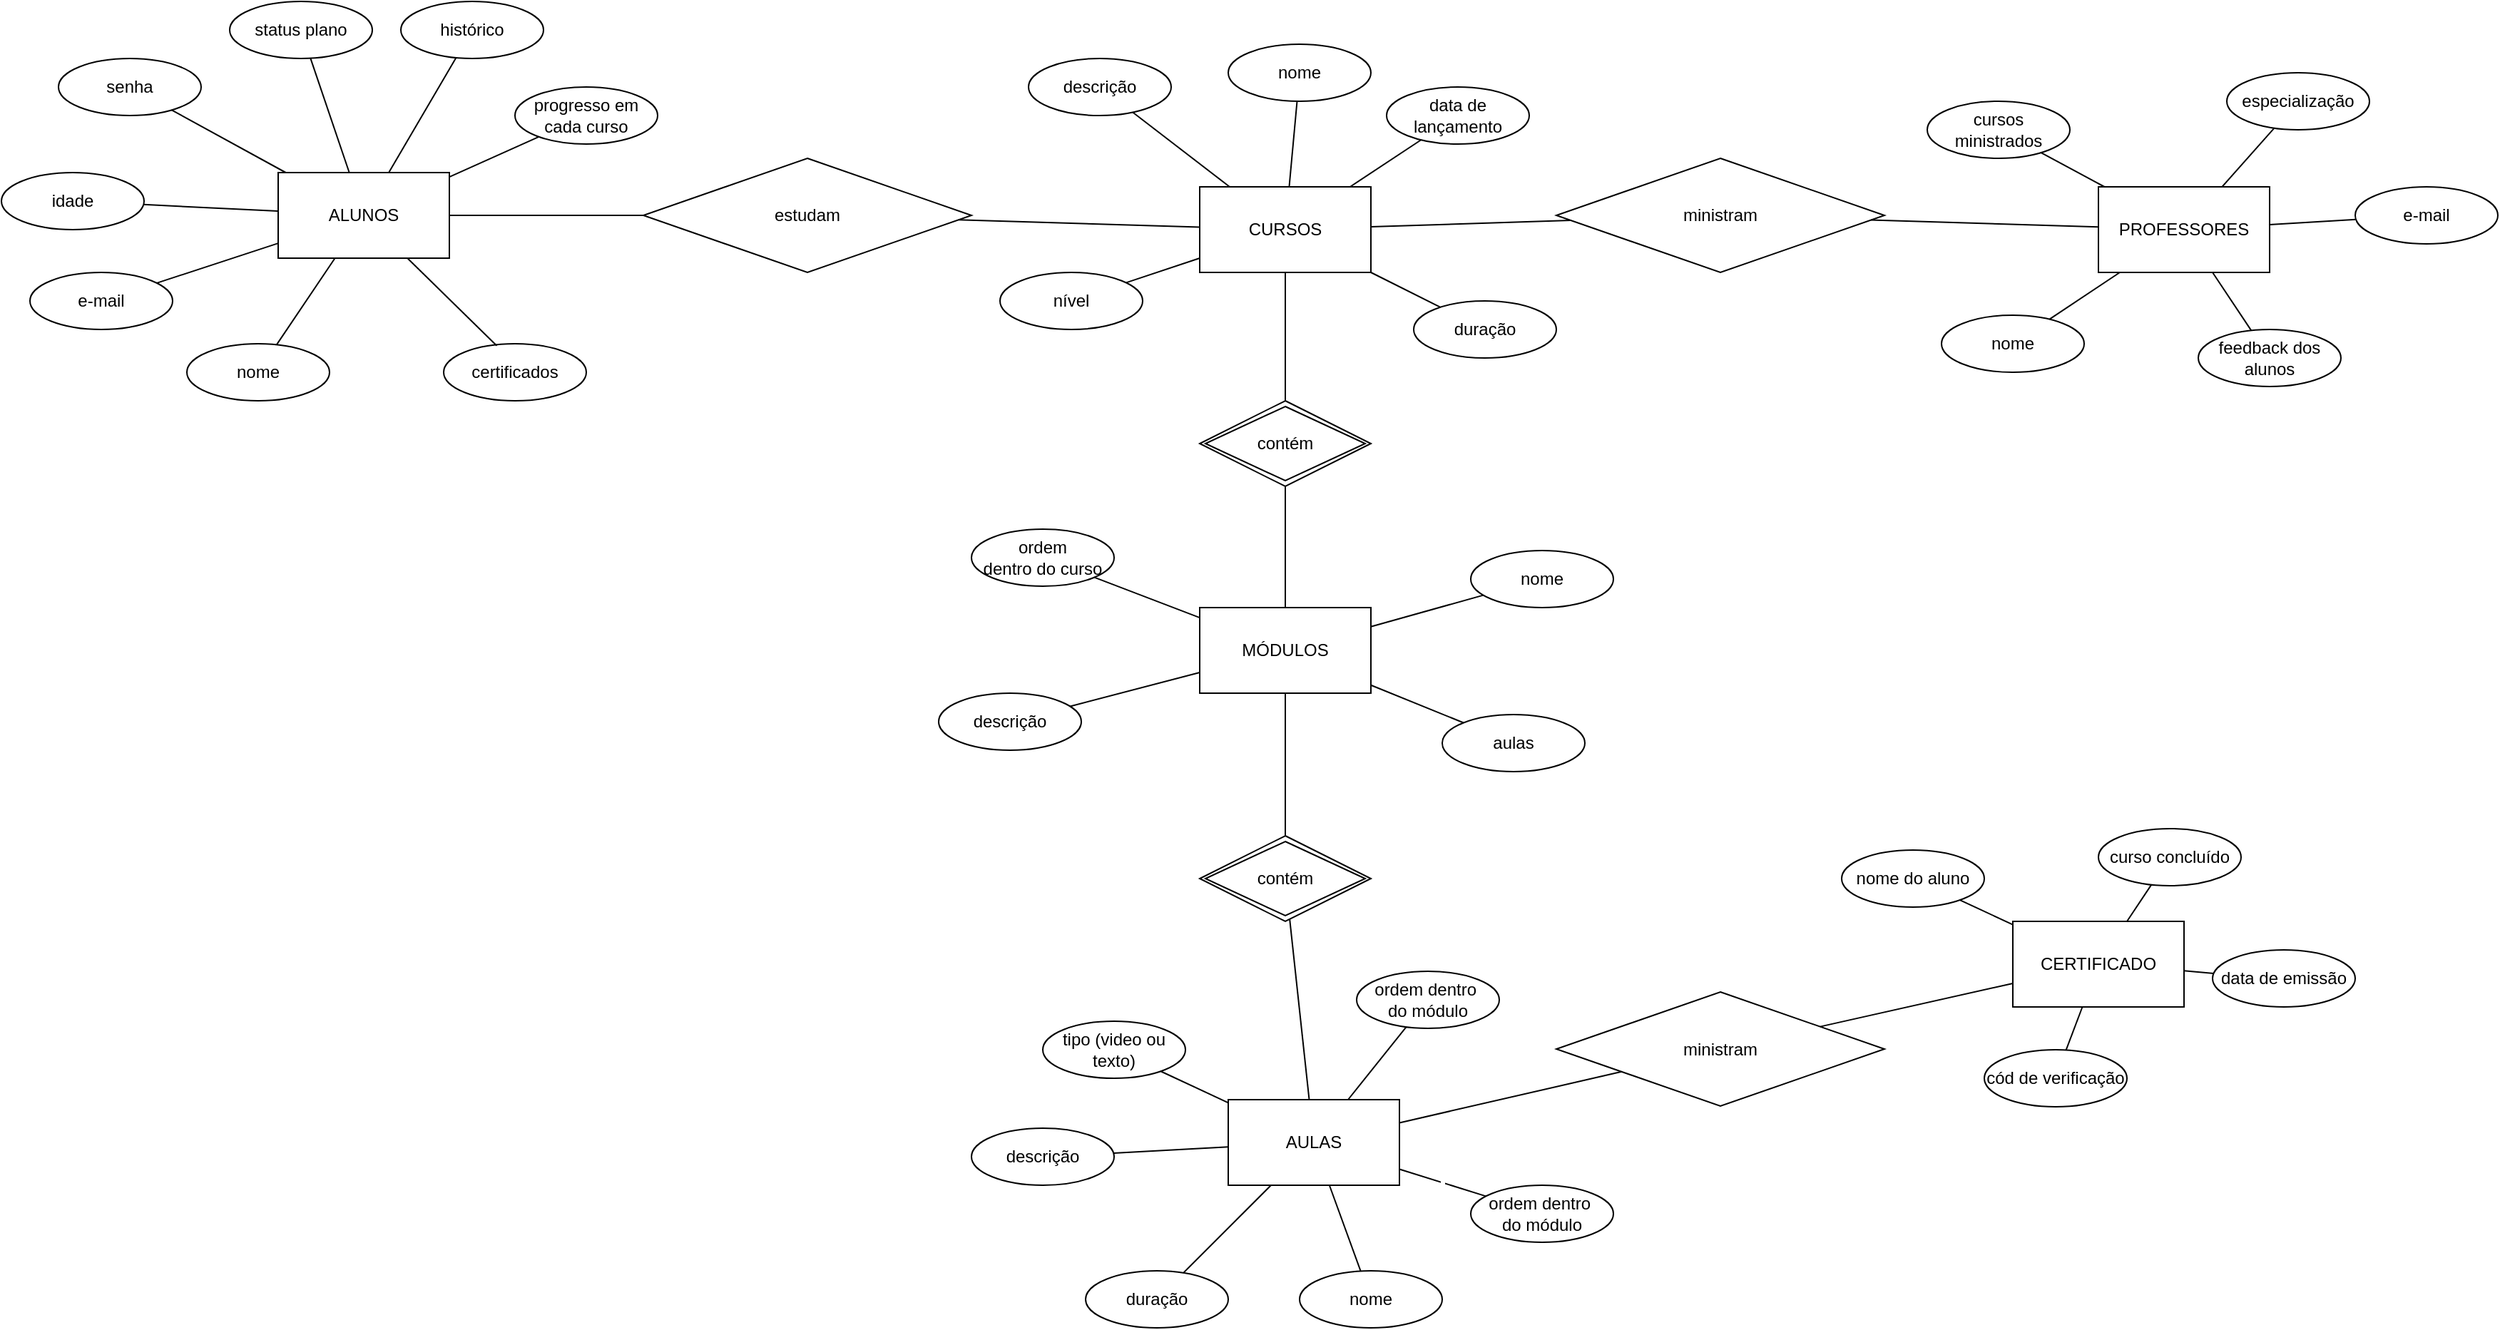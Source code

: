<mxfile version="24.7.7">
  <diagram name="Página-1" id="3GNCkzDhLX_rriLsUvqG">
    <mxGraphModel dx="1434" dy="1939" grid="1" gridSize="10" guides="1" tooltips="1" connect="1" arrows="1" fold="1" page="1" pageScale="1" pageWidth="827" pageHeight="1169" math="0" shadow="0">
      <root>
        <mxCell id="0" />
        <mxCell id="1" parent="0" />
        <mxCell id="5-ItGfOnT4rguO7YE8eU-1" value="ALUNOS" style="rounded=0;whiteSpace=wrap;html=1;" parent="1" vertex="1">
          <mxGeometry x="364" y="-30" width="120" height="60" as="geometry" />
        </mxCell>
        <mxCell id="5-ItGfOnT4rguO7YE8eU-2" value="PROFESSORES" style="rounded=0;whiteSpace=wrap;html=1;" parent="1" vertex="1">
          <mxGeometry x="1640" y="-20" width="120" height="60" as="geometry" />
        </mxCell>
        <mxCell id="5-ItGfOnT4rguO7YE8eU-3" value="MÓDULOS" style="rounded=0;whiteSpace=wrap;html=1;" parent="1" vertex="1">
          <mxGeometry x="1010" y="275" width="120" height="60" as="geometry" />
        </mxCell>
        <mxCell id="5-ItGfOnT4rguO7YE8eU-4" value="AULAS" style="rounded=0;whiteSpace=wrap;html=1;" parent="1" vertex="1">
          <mxGeometry x="1030" y="620" width="120" height="60" as="geometry" />
        </mxCell>
        <mxCell id="5-ItGfOnT4rguO7YE8eU-6" value="CURSOS" style="rounded=0;whiteSpace=wrap;html=1;" parent="1" vertex="1">
          <mxGeometry x="1010" y="-20" width="120" height="60" as="geometry" />
        </mxCell>
        <mxCell id="5-ItGfOnT4rguO7YE8eU-7" value="CERTIFICADO" style="rounded=0;whiteSpace=wrap;html=1;" parent="1" vertex="1">
          <mxGeometry x="1580" y="495" width="120" height="60" as="geometry" />
        </mxCell>
        <mxCell id="5-ItGfOnT4rguO7YE8eU-11" value="senha" style="ellipse;whiteSpace=wrap;html=1;" parent="1" vertex="1">
          <mxGeometry x="210" y="-110" width="100" height="40" as="geometry" />
        </mxCell>
        <mxCell id="5-ItGfOnT4rguO7YE8eU-12" value="idade" style="ellipse;whiteSpace=wrap;html=1;" parent="1" vertex="1">
          <mxGeometry x="170" y="-30" width="100" height="40" as="geometry" />
        </mxCell>
        <mxCell id="5-ItGfOnT4rguO7YE8eU-13" value="histórico" style="ellipse;whiteSpace=wrap;html=1;" parent="1" vertex="1">
          <mxGeometry x="450" y="-150" width="100" height="40" as="geometry" />
        </mxCell>
        <mxCell id="5-ItGfOnT4rguO7YE8eU-14" value="status plano" style="ellipse;whiteSpace=wrap;html=1;" parent="1" vertex="1">
          <mxGeometry x="330" y="-150" width="100" height="40" as="geometry" />
        </mxCell>
        <mxCell id="5-ItGfOnT4rguO7YE8eU-15" value="&lt;div&gt;certificados&lt;/div&gt;" style="ellipse;whiteSpace=wrap;html=1;" parent="1" vertex="1">
          <mxGeometry x="480" y="90" width="100" height="40" as="geometry" />
        </mxCell>
        <mxCell id="5-ItGfOnT4rguO7YE8eU-16" value="progresso em cada curso" style="ellipse;whiteSpace=wrap;html=1;" parent="1" vertex="1">
          <mxGeometry x="530" y="-90" width="100" height="40" as="geometry" />
        </mxCell>
        <mxCell id="5-ItGfOnT4rguO7YE8eU-17" value="&lt;div&gt;nome&lt;/div&gt;" style="ellipse;whiteSpace=wrap;html=1;" parent="1" vertex="1">
          <mxGeometry x="300" y="90" width="100" height="40" as="geometry" />
        </mxCell>
        <mxCell id="5-ItGfOnT4rguO7YE8eU-18" value="e-mail" style="ellipse;whiteSpace=wrap;html=1;" parent="1" vertex="1">
          <mxGeometry x="190" y="40" width="100" height="40" as="geometry" />
        </mxCell>
        <mxCell id="5-ItGfOnT4rguO7YE8eU-20" value="&lt;div&gt;nome&lt;/div&gt;" style="ellipse;whiteSpace=wrap;html=1;" parent="1" vertex="1">
          <mxGeometry x="1530" y="70" width="100" height="40" as="geometry" />
        </mxCell>
        <mxCell id="5-ItGfOnT4rguO7YE8eU-21" value="e-mail" style="ellipse;whiteSpace=wrap;html=1;" parent="1" vertex="1">
          <mxGeometry x="1820" y="-20" width="100" height="40" as="geometry" />
        </mxCell>
        <mxCell id="5-ItGfOnT4rguO7YE8eU-22" value="especialização" style="ellipse;whiteSpace=wrap;html=1;" parent="1" vertex="1">
          <mxGeometry x="1730" y="-100" width="100" height="40" as="geometry" />
        </mxCell>
        <mxCell id="5-ItGfOnT4rguO7YE8eU-23" value="cursos ministrados" style="ellipse;whiteSpace=wrap;html=1;" parent="1" vertex="1">
          <mxGeometry x="1520" y="-80" width="100" height="40" as="geometry" />
        </mxCell>
        <mxCell id="5-ItGfOnT4rguO7YE8eU-26" value="feedback dos alunos" style="ellipse;whiteSpace=wrap;html=1;" parent="1" vertex="1">
          <mxGeometry x="1710" y="80" width="100" height="40" as="geometry" />
        </mxCell>
        <mxCell id="5-ItGfOnT4rguO7YE8eU-28" value="&lt;div&gt;nome&lt;/div&gt;" style="ellipse;whiteSpace=wrap;html=1;" parent="1" vertex="1">
          <mxGeometry x="1030" y="-120" width="100" height="40" as="geometry" />
        </mxCell>
        <mxCell id="5-ItGfOnT4rguO7YE8eU-29" value="&lt;div&gt;descrição&lt;/div&gt;" style="ellipse;whiteSpace=wrap;html=1;" parent="1" vertex="1">
          <mxGeometry x="890" y="-110" width="100" height="40" as="geometry" />
        </mxCell>
        <mxCell id="5-ItGfOnT4rguO7YE8eU-30" value="&lt;div&gt;nível&lt;br&gt;&lt;/div&gt;" style="ellipse;whiteSpace=wrap;html=1;" parent="1" vertex="1">
          <mxGeometry x="870" y="40" width="100" height="40" as="geometry" />
        </mxCell>
        <mxCell id="5-ItGfOnT4rguO7YE8eU-31" value="duração" style="ellipse;whiteSpace=wrap;html=1;" parent="1" vertex="1">
          <mxGeometry x="1160" y="60" width="100" height="40" as="geometry" />
        </mxCell>
        <mxCell id="5-ItGfOnT4rguO7YE8eU-32" value="data de lançamento" style="ellipse;whiteSpace=wrap;html=1;" parent="1" vertex="1">
          <mxGeometry x="1141" y="-90" width="100" height="40" as="geometry" />
        </mxCell>
        <mxCell id="5-ItGfOnT4rguO7YE8eU-33" value="&lt;div&gt;nome&lt;/div&gt;" style="ellipse;whiteSpace=wrap;html=1;" parent="1" vertex="1">
          <mxGeometry x="1200" y="235" width="100" height="40" as="geometry" />
        </mxCell>
        <mxCell id="5-ItGfOnT4rguO7YE8eU-34" value="&lt;div&gt;descrição&lt;/div&gt;" style="ellipse;whiteSpace=wrap;html=1;" parent="1" vertex="1">
          <mxGeometry x="827" y="335" width="100" height="40" as="geometry" />
        </mxCell>
        <mxCell id="5-ItGfOnT4rguO7YE8eU-35" value="&lt;div&gt;ordem&lt;br&gt;&lt;/div&gt;dentro do curso" style="ellipse;whiteSpace=wrap;html=1;" parent="1" vertex="1">
          <mxGeometry x="850" y="220" width="100" height="40" as="geometry" />
        </mxCell>
        <mxCell id="5-ItGfOnT4rguO7YE8eU-36" value="aulas" style="ellipse;whiteSpace=wrap;html=1;" parent="1" vertex="1">
          <mxGeometry x="1180" y="350" width="100" height="40" as="geometry" />
        </mxCell>
        <mxCell id="5-ItGfOnT4rguO7YE8eU-38" value="&lt;div&gt;nome&lt;/div&gt;" style="ellipse;whiteSpace=wrap;html=1;" parent="1" vertex="1">
          <mxGeometry x="1080" y="740" width="100" height="40" as="geometry" />
        </mxCell>
        <mxCell id="5-ItGfOnT4rguO7YE8eU-39" value="&lt;div&gt;descrição&lt;/div&gt;" style="ellipse;whiteSpace=wrap;html=1;" parent="1" vertex="1">
          <mxGeometry x="850" y="640" width="100" height="40" as="geometry" />
        </mxCell>
        <mxCell id="5-ItGfOnT4rguO7YE8eU-40" value="tipo (video ou texto)" style="ellipse;whiteSpace=wrap;html=1;" parent="1" vertex="1">
          <mxGeometry x="900" y="565" width="100" height="40" as="geometry" />
        </mxCell>
        <mxCell id="5-ItGfOnT4rguO7YE8eU-41" value="duração" style="ellipse;whiteSpace=wrap;html=1;" parent="1" vertex="1">
          <mxGeometry x="930" y="740" width="100" height="40" as="geometry" />
        </mxCell>
        <mxCell id="5-ItGfOnT4rguO7YE8eU-42" value="&lt;div&gt;ordem dentro&amp;nbsp;&lt;/div&gt;&lt;div&gt;do módulo&lt;/div&gt;" style="ellipse;whiteSpace=wrap;html=1;" parent="1" vertex="1">
          <mxGeometry x="1120" y="530" width="100" height="40" as="geometry" />
        </mxCell>
        <mxCell id="5-ItGfOnT4rguO7YE8eU-43" value="&lt;div&gt;ordem dentro&amp;nbsp;&lt;/div&gt;&lt;div&gt;do módulo&lt;/div&gt;" style="ellipse;whiteSpace=wrap;html=1;" parent="1" vertex="1">
          <mxGeometry x="1200" y="680" width="100" height="40" as="geometry" />
        </mxCell>
        <mxCell id="5-ItGfOnT4rguO7YE8eU-44" value="cód de verificação" style="ellipse;whiteSpace=wrap;html=1;" parent="1" vertex="1">
          <mxGeometry x="1560" y="585" width="100" height="40" as="geometry" />
        </mxCell>
        <mxCell id="5-ItGfOnT4rguO7YE8eU-45" value="data de emissão" style="ellipse;whiteSpace=wrap;html=1;" parent="1" vertex="1">
          <mxGeometry x="1720" y="515" width="100" height="40" as="geometry" />
        </mxCell>
        <mxCell id="5-ItGfOnT4rguO7YE8eU-46" value="nome do aluno" style="ellipse;whiteSpace=wrap;html=1;" parent="1" vertex="1">
          <mxGeometry x="1460" y="445" width="100" height="40" as="geometry" />
        </mxCell>
        <mxCell id="5-ItGfOnT4rguO7YE8eU-47" value="curso concluído" style="ellipse;whiteSpace=wrap;html=1;" parent="1" vertex="1">
          <mxGeometry x="1640" y="430" width="100" height="40" as="geometry" />
        </mxCell>
        <mxCell id="5-ItGfOnT4rguO7YE8eU-48" value="" style="endArrow=none;html=1;rounded=0;" parent="1" source="5-ItGfOnT4rguO7YE8eU-17" target="5-ItGfOnT4rguO7YE8eU-1" edge="1">
          <mxGeometry width="50" height="50" relative="1" as="geometry">
            <mxPoint x="500" y="150" as="sourcePoint" />
            <mxPoint x="550" y="100" as="targetPoint" />
          </mxGeometry>
        </mxCell>
        <mxCell id="5-ItGfOnT4rguO7YE8eU-49" value="" style="endArrow=none;html=1;rounded=0;" parent="1" source="5-ItGfOnT4rguO7YE8eU-18" target="5-ItGfOnT4rguO7YE8eU-1" edge="1">
          <mxGeometry width="50" height="50" relative="1" as="geometry">
            <mxPoint x="290" y="80" as="sourcePoint" />
            <mxPoint x="370" y="40" as="targetPoint" />
          </mxGeometry>
        </mxCell>
        <mxCell id="5-ItGfOnT4rguO7YE8eU-50" value="" style="endArrow=none;html=1;rounded=0;" parent="1" source="5-ItGfOnT4rguO7YE8eU-12" target="5-ItGfOnT4rguO7YE8eU-1" edge="1">
          <mxGeometry width="50" height="50" relative="1" as="geometry">
            <mxPoint x="280" y="-30" as="sourcePoint" />
            <mxPoint x="379" y="-80" as="targetPoint" />
          </mxGeometry>
        </mxCell>
        <mxCell id="5-ItGfOnT4rguO7YE8eU-51" value="" style="endArrow=none;html=1;rounded=0;" parent="1" source="5-ItGfOnT4rguO7YE8eU-11" target="5-ItGfOnT4rguO7YE8eU-1" edge="1">
          <mxGeometry width="50" height="50" relative="1" as="geometry">
            <mxPoint x="310" y="-76" as="sourcePoint" />
            <mxPoint x="404" y="-64" as="targetPoint" />
          </mxGeometry>
        </mxCell>
        <mxCell id="5-ItGfOnT4rguO7YE8eU-52" value="" style="endArrow=none;html=1;rounded=0;" parent="1" source="5-ItGfOnT4rguO7YE8eU-14" target="5-ItGfOnT4rguO7YE8eU-1" edge="1">
          <mxGeometry width="50" height="50" relative="1" as="geometry">
            <mxPoint x="364" y="-110" as="sourcePoint" />
            <mxPoint x="458" y="-98" as="targetPoint" />
          </mxGeometry>
        </mxCell>
        <mxCell id="5-ItGfOnT4rguO7YE8eU-53" value="" style="endArrow=none;html=1;rounded=0;" parent="1" source="5-ItGfOnT4rguO7YE8eU-13" target="5-ItGfOnT4rguO7YE8eU-1" edge="1">
          <mxGeometry width="50" height="50" relative="1" as="geometry">
            <mxPoint x="430" y="-106" as="sourcePoint" />
            <mxPoint x="524" y="-94" as="targetPoint" />
          </mxGeometry>
        </mxCell>
        <mxCell id="5-ItGfOnT4rguO7YE8eU-54" value="" style="endArrow=none;html=1;rounded=0;entryX=0.372;entryY=0.035;entryDx=0;entryDy=0;entryPerimeter=0;" parent="1" source="5-ItGfOnT4rguO7YE8eU-1" target="5-ItGfOnT4rguO7YE8eU-15" edge="1">
          <mxGeometry width="50" height="50" relative="1" as="geometry">
            <mxPoint x="309" y="7" as="sourcePoint" />
            <mxPoint x="403" y="19" as="targetPoint" />
          </mxGeometry>
        </mxCell>
        <mxCell id="5-ItGfOnT4rguO7YE8eU-55" value="" style="endArrow=none;html=1;rounded=0;" parent="1" source="5-ItGfOnT4rguO7YE8eU-16" target="5-ItGfOnT4rguO7YE8eU-1" edge="1">
          <mxGeometry width="50" height="50" relative="1" as="geometry">
            <mxPoint x="532" y="-80" as="sourcePoint" />
            <mxPoint x="530" y="-9" as="targetPoint" />
          </mxGeometry>
        </mxCell>
        <mxCell id="5-ItGfOnT4rguO7YE8eU-56" value="" style="endArrow=none;html=1;rounded=0;" parent="1" source="5-ItGfOnT4rguO7YE8eU-29" target="5-ItGfOnT4rguO7YE8eU-6" edge="1">
          <mxGeometry width="50" height="50" relative="1" as="geometry">
            <mxPoint x="820" y="-180" as="sourcePoint" />
            <mxPoint x="870" y="-230" as="targetPoint" />
          </mxGeometry>
        </mxCell>
        <mxCell id="5-ItGfOnT4rguO7YE8eU-57" value="" style="endArrow=none;html=1;rounded=0;" parent="1" source="5-ItGfOnT4rguO7YE8eU-30" target="5-ItGfOnT4rguO7YE8eU-6" edge="1">
          <mxGeometry width="50" height="50" relative="1" as="geometry">
            <mxPoint x="847" y="-167" as="sourcePoint" />
            <mxPoint x="880" y="-171" as="targetPoint" />
          </mxGeometry>
        </mxCell>
        <mxCell id="5-ItGfOnT4rguO7YE8eU-58" value="" style="endArrow=none;html=1;rounded=0;" parent="1" source="5-ItGfOnT4rguO7YE8eU-6" target="5-ItGfOnT4rguO7YE8eU-31" edge="1">
          <mxGeometry width="50" height="50" relative="1" as="geometry">
            <mxPoint x="857" y="-157" as="sourcePoint" />
            <mxPoint x="890" y="-161" as="targetPoint" />
          </mxGeometry>
        </mxCell>
        <mxCell id="5-ItGfOnT4rguO7YE8eU-59" value="" style="endArrow=none;html=1;rounded=0;" parent="1" source="5-ItGfOnT4rguO7YE8eU-6" target="5-ItGfOnT4rguO7YE8eU-32" edge="1">
          <mxGeometry width="50" height="50" relative="1" as="geometry">
            <mxPoint x="867" y="-147" as="sourcePoint" />
            <mxPoint x="900" y="-151" as="targetPoint" />
          </mxGeometry>
        </mxCell>
        <mxCell id="5-ItGfOnT4rguO7YE8eU-60" value="" style="endArrow=none;html=1;rounded=0;" parent="1" source="5-ItGfOnT4rguO7YE8eU-28" target="5-ItGfOnT4rguO7YE8eU-6" edge="1">
          <mxGeometry width="50" height="50" relative="1" as="geometry">
            <mxPoint x="910" y="-146" as="sourcePoint" />
            <mxPoint x="943" y="-150" as="targetPoint" />
          </mxGeometry>
        </mxCell>
        <mxCell id="5-ItGfOnT4rguO7YE8eU-61" value="" style="endArrow=none;html=1;rounded=0;" parent="1" source="5-ItGfOnT4rguO7YE8eU-26" target="5-ItGfOnT4rguO7YE8eU-2" edge="1">
          <mxGeometry width="50" height="50" relative="1" as="geometry">
            <mxPoint x="1700" y="-160" as="sourcePoint" />
            <mxPoint x="1750" y="-210" as="targetPoint" />
          </mxGeometry>
        </mxCell>
        <mxCell id="5-ItGfOnT4rguO7YE8eU-62" value="" style="endArrow=none;html=1;rounded=0;" parent="1" source="5-ItGfOnT4rguO7YE8eU-2" target="5-ItGfOnT4rguO7YE8eU-23" edge="1">
          <mxGeometry width="50" height="50" relative="1" as="geometry">
            <mxPoint x="1700" y="-160" as="sourcePoint" />
            <mxPoint x="1750" y="-210" as="targetPoint" />
          </mxGeometry>
        </mxCell>
        <mxCell id="5-ItGfOnT4rguO7YE8eU-63" value="" style="endArrow=none;html=1;rounded=0;" parent="1" source="5-ItGfOnT4rguO7YE8eU-2" target="5-ItGfOnT4rguO7YE8eU-22" edge="1">
          <mxGeometry width="50" height="50" relative="1" as="geometry">
            <mxPoint x="1257" y="133" as="sourcePoint" />
            <mxPoint x="1290" y="129" as="targetPoint" />
          </mxGeometry>
        </mxCell>
        <mxCell id="5-ItGfOnT4rguO7YE8eU-64" value="" style="endArrow=none;html=1;rounded=0;" parent="1" source="5-ItGfOnT4rguO7YE8eU-2" target="5-ItGfOnT4rguO7YE8eU-21" edge="1">
          <mxGeometry width="50" height="50" relative="1" as="geometry">
            <mxPoint x="1804" y="-220" as="sourcePoint" />
            <mxPoint x="1817" y="-310" as="targetPoint" />
          </mxGeometry>
        </mxCell>
        <mxCell id="5-ItGfOnT4rguO7YE8eU-65" value="" style="endArrow=none;html=1;rounded=0;" parent="1" source="5-ItGfOnT4rguO7YE8eU-2" target="5-ItGfOnT4rguO7YE8eU-20" edge="1">
          <mxGeometry width="50" height="50" relative="1" as="geometry">
            <mxPoint x="1814" y="-210" as="sourcePoint" />
            <mxPoint x="1827" y="-300" as="targetPoint" />
          </mxGeometry>
        </mxCell>
        <mxCell id="5-ItGfOnT4rguO7YE8eU-66" value="" style="endArrow=none;html=1;rounded=0;" parent="1" source="5-ItGfOnT4rguO7YE8eU-33" target="5-ItGfOnT4rguO7YE8eU-3" edge="1">
          <mxGeometry width="50" height="50" relative="1" as="geometry">
            <mxPoint x="1200" y="560" as="sourcePoint" />
            <mxPoint x="1250" y="510" as="targetPoint" />
          </mxGeometry>
        </mxCell>
        <mxCell id="5-ItGfOnT4rguO7YE8eU-67" value="" style="endArrow=none;html=1;rounded=0;" parent="1" source="5-ItGfOnT4rguO7YE8eU-34" target="5-ItGfOnT4rguO7YE8eU-3" edge="1">
          <mxGeometry width="50" height="50" relative="1" as="geometry">
            <mxPoint x="1125" y="600" as="sourcePoint" />
            <mxPoint x="1128" y="565" as="targetPoint" />
          </mxGeometry>
        </mxCell>
        <mxCell id="5-ItGfOnT4rguO7YE8eU-68" value="" style="endArrow=none;html=1;rounded=0;" parent="1" source="5-ItGfOnT4rguO7YE8eU-35" target="5-ItGfOnT4rguO7YE8eU-3" edge="1">
          <mxGeometry width="50" height="50" relative="1" as="geometry">
            <mxPoint x="1135" y="610" as="sourcePoint" />
            <mxPoint x="1138" y="575" as="targetPoint" />
          </mxGeometry>
        </mxCell>
        <mxCell id="5-ItGfOnT4rguO7YE8eU-69" value="" style="endArrow=none;html=1;rounded=0;" parent="1" source="5-ItGfOnT4rguO7YE8eU-3" target="5-ItGfOnT4rguO7YE8eU-36" edge="1">
          <mxGeometry width="50" height="50" relative="1" as="geometry">
            <mxPoint x="1145" y="620" as="sourcePoint" />
            <mxPoint x="1148" y="585" as="targetPoint" />
          </mxGeometry>
        </mxCell>
        <mxCell id="5-ItGfOnT4rguO7YE8eU-70" value="" style="endArrow=none;html=1;rounded=0;" parent="1" source="5-ItGfOnT4rguO7YE8eU-45" target="5-ItGfOnT4rguO7YE8eU-7" edge="1">
          <mxGeometry width="50" height="50" relative="1" as="geometry">
            <mxPoint x="1155" y="630" as="sourcePoint" />
            <mxPoint x="1158" y="595" as="targetPoint" />
          </mxGeometry>
        </mxCell>
        <mxCell id="5-ItGfOnT4rguO7YE8eU-71" value="" style="endArrow=none;html=1;rounded=0;" parent="1" source="5-ItGfOnT4rguO7YE8eU-46" target="5-ItGfOnT4rguO7YE8eU-7" edge="1">
          <mxGeometry width="50" height="50" relative="1" as="geometry">
            <mxPoint x="1551" y="574" as="sourcePoint" />
            <mxPoint x="1576" y="567" as="targetPoint" />
          </mxGeometry>
        </mxCell>
        <mxCell id="5-ItGfOnT4rguO7YE8eU-72" value="" style="endArrow=none;html=1;rounded=0;" parent="1" source="5-ItGfOnT4rguO7YE8eU-7" target="5-ItGfOnT4rguO7YE8eU-47" edge="1">
          <mxGeometry width="50" height="50" relative="1" as="geometry">
            <mxPoint x="1561" y="584" as="sourcePoint" />
            <mxPoint x="1586" y="577" as="targetPoint" />
          </mxGeometry>
        </mxCell>
        <mxCell id="5-ItGfOnT4rguO7YE8eU-73" value="" style="endArrow=none;html=1;rounded=0;" parent="1" source="5-ItGfOnT4rguO7YE8eU-44" target="5-ItGfOnT4rguO7YE8eU-7" edge="1">
          <mxGeometry width="50" height="50" relative="1" as="geometry">
            <mxPoint x="1571" y="594" as="sourcePoint" />
            <mxPoint x="1596" y="587" as="targetPoint" />
          </mxGeometry>
        </mxCell>
        <mxCell id="5-ItGfOnT4rguO7YE8eU-74" value="" style="endArrow=none;html=1;rounded=0;" parent="1" source="5-ItGfOnT4rguO7YE8eU-38" target="5-ItGfOnT4rguO7YE8eU-4" edge="1">
          <mxGeometry width="50" height="50" relative="1" as="geometry">
            <mxPoint x="1150" y="730" as="sourcePoint" />
            <mxPoint x="1200" y="680" as="targetPoint" />
          </mxGeometry>
        </mxCell>
        <mxCell id="5-ItGfOnT4rguO7YE8eU-75" value="" style="endArrow=none;html=1;rounded=0;" parent="1" source="5-ItGfOnT4rguO7YE8eU-40" target="5-ItGfOnT4rguO7YE8eU-4" edge="1">
          <mxGeometry width="50" height="50" relative="1" as="geometry">
            <mxPoint x="81" y="984" as="sourcePoint" />
            <mxPoint x="106" y="977" as="targetPoint" />
          </mxGeometry>
        </mxCell>
        <mxCell id="5-ItGfOnT4rguO7YE8eU-76" value="" style="endArrow=none;html=1;rounded=0;" parent="1" source="5-ItGfOnT4rguO7YE8eU-39" target="5-ItGfOnT4rguO7YE8eU-4" edge="1">
          <mxGeometry width="50" height="50" relative="1" as="geometry">
            <mxPoint x="1038" y="670" as="sourcePoint" />
            <mxPoint x="1070" y="684" as="targetPoint" />
          </mxGeometry>
        </mxCell>
        <mxCell id="5-ItGfOnT4rguO7YE8eU-77" value="" style="endArrow=none;html=1;rounded=0;" parent="1" source="5-ItGfOnT4rguO7YE8eU-41" target="5-ItGfOnT4rguO7YE8eU-4" edge="1">
          <mxGeometry width="50" height="50" relative="1" as="geometry">
            <mxPoint x="1048" y="680" as="sourcePoint" />
            <mxPoint x="1080" y="690" as="targetPoint" />
          </mxGeometry>
        </mxCell>
        <mxCell id="5-ItGfOnT4rguO7YE8eU-78" value="" style="endArrow=none;html=1;rounded=0;" parent="1" source="5-ItGfOnT4rguO7YE8eU-4" target="5-ItGfOnT4rguO7YE8eU-42" edge="1">
          <mxGeometry width="50" height="50" relative="1" as="geometry">
            <mxPoint x="1058" y="690" as="sourcePoint" />
            <mxPoint x="1090" y="704" as="targetPoint" />
          </mxGeometry>
        </mxCell>
        <mxCell id="5-ItGfOnT4rguO7YE8eU-79" value="&amp;nbsp;" style="endArrow=none;html=1;rounded=0;" parent="1" source="5-ItGfOnT4rguO7YE8eU-4" target="5-ItGfOnT4rguO7YE8eU-43" edge="1">
          <mxGeometry width="50" height="50" relative="1" as="geometry">
            <mxPoint x="1068" y="700" as="sourcePoint" />
            <mxPoint x="1100" y="714" as="targetPoint" />
          </mxGeometry>
        </mxCell>
        <mxCell id="5-ItGfOnT4rguO7YE8eU-80" value="estudam" style="rhombus;whiteSpace=wrap;html=1;" parent="1" vertex="1">
          <mxGeometry x="620" y="-40" width="230" height="80" as="geometry" />
        </mxCell>
        <mxCell id="5-ItGfOnT4rguO7YE8eU-81" value="" style="endArrow=none;html=1;rounded=0;" parent="1" source="5-ItGfOnT4rguO7YE8eU-1" target="5-ItGfOnT4rguO7YE8eU-80" edge="1">
          <mxGeometry width="50" height="50" relative="1" as="geometry">
            <mxPoint x="1120" y="140" as="sourcePoint" />
            <mxPoint x="1170" y="90" as="targetPoint" />
          </mxGeometry>
        </mxCell>
        <mxCell id="5-ItGfOnT4rguO7YE8eU-82" value="" style="endArrow=none;html=1;rounded=0;" parent="1" source="5-ItGfOnT4rguO7YE8eU-6" target="5-ItGfOnT4rguO7YE8eU-80" edge="1">
          <mxGeometry width="50" height="50" relative="1" as="geometry">
            <mxPoint x="494" y="10" as="sourcePoint" />
            <mxPoint x="630" y="10" as="targetPoint" />
          </mxGeometry>
        </mxCell>
        <mxCell id="5-ItGfOnT4rguO7YE8eU-83" value="ministram" style="rhombus;whiteSpace=wrap;html=1;" parent="1" vertex="1">
          <mxGeometry x="1260" y="-40" width="230" height="80" as="geometry" />
        </mxCell>
        <mxCell id="5-ItGfOnT4rguO7YE8eU-84" value="" style="endArrow=none;html=1;rounded=0;" parent="1" source="5-ItGfOnT4rguO7YE8eU-83" target="5-ItGfOnT4rguO7YE8eU-6" edge="1">
          <mxGeometry width="50" height="50" relative="1" as="geometry">
            <mxPoint x="1120" y="140" as="sourcePoint" />
            <mxPoint x="1170" y="90" as="targetPoint" />
          </mxGeometry>
        </mxCell>
        <mxCell id="5-ItGfOnT4rguO7YE8eU-85" value="" style="endArrow=none;html=1;rounded=0;" parent="1" source="5-ItGfOnT4rguO7YE8eU-2" target="5-ItGfOnT4rguO7YE8eU-83" edge="1">
          <mxGeometry width="50" height="50" relative="1" as="geometry">
            <mxPoint x="1120" y="140" as="sourcePoint" />
            <mxPoint x="1170" y="90" as="targetPoint" />
          </mxGeometry>
        </mxCell>
        <mxCell id="5-ItGfOnT4rguO7YE8eU-86" value="contém" style="shape=rhombus;double=1;perimeter=rhombusPerimeter;whiteSpace=wrap;html=1;align=center;" parent="1" vertex="1">
          <mxGeometry x="1010" y="130" width="120" height="60" as="geometry" />
        </mxCell>
        <mxCell id="5-ItGfOnT4rguO7YE8eU-89" value="" style="endArrow=none;html=1;rounded=0;" parent="1" source="5-ItGfOnT4rguO7YE8eU-86" target="5-ItGfOnT4rguO7YE8eU-6" edge="1">
          <mxGeometry width="50" height="50" relative="1" as="geometry">
            <mxPoint x="1045" y="115" as="sourcePoint" />
            <mxPoint x="1095" y="65" as="targetPoint" />
          </mxGeometry>
        </mxCell>
        <mxCell id="5-ItGfOnT4rguO7YE8eU-90" value="" style="endArrow=none;html=1;rounded=0;" parent="1" source="5-ItGfOnT4rguO7YE8eU-3" target="5-ItGfOnT4rguO7YE8eU-86" edge="1">
          <mxGeometry width="50" height="50" relative="1" as="geometry">
            <mxPoint x="1250" y="370" as="sourcePoint" />
            <mxPoint x="1300" y="320" as="targetPoint" />
          </mxGeometry>
        </mxCell>
        <mxCell id="5-ItGfOnT4rguO7YE8eU-91" value="contém" style="shape=rhombus;double=1;perimeter=rhombusPerimeter;whiteSpace=wrap;html=1;align=center;" parent="1" vertex="1">
          <mxGeometry x="1010" y="435" width="120" height="60" as="geometry" />
        </mxCell>
        <mxCell id="5-ItGfOnT4rguO7YE8eU-92" value="" style="endArrow=none;html=1;rounded=0;" parent="1" source="5-ItGfOnT4rguO7YE8eU-91" target="5-ItGfOnT4rguO7YE8eU-3" edge="1">
          <mxGeometry width="50" height="50" relative="1" as="geometry">
            <mxPoint x="1020" y="520" as="sourcePoint" />
            <mxPoint x="1060" y="370" as="targetPoint" />
          </mxGeometry>
        </mxCell>
        <mxCell id="5-ItGfOnT4rguO7YE8eU-93" value="" style="endArrow=none;html=1;rounded=0;" parent="1" source="5-ItGfOnT4rguO7YE8eU-4" target="5-ItGfOnT4rguO7YE8eU-91" edge="1">
          <mxGeometry width="50" height="50" relative="1" as="geometry">
            <mxPoint x="1020" y="520" as="sourcePoint" />
            <mxPoint x="1070" y="470" as="targetPoint" />
          </mxGeometry>
        </mxCell>
        <mxCell id="5-ItGfOnT4rguO7YE8eU-94" value="ministram" style="rhombus;whiteSpace=wrap;html=1;" parent="1" vertex="1">
          <mxGeometry x="1260" y="544.5" width="230" height="80" as="geometry" />
        </mxCell>
        <mxCell id="5-ItGfOnT4rguO7YE8eU-95" value="" style="endArrow=none;html=1;rounded=0;" parent="1" source="5-ItGfOnT4rguO7YE8eU-4" target="5-ItGfOnT4rguO7YE8eU-94" edge="1">
          <mxGeometry width="50" height="50" relative="1" as="geometry">
            <mxPoint x="1230" y="420" as="sourcePoint" />
            <mxPoint x="1280" y="370" as="targetPoint" />
          </mxGeometry>
        </mxCell>
        <mxCell id="5-ItGfOnT4rguO7YE8eU-96" value="" style="endArrow=none;html=1;rounded=0;" parent="1" source="5-ItGfOnT4rguO7YE8eU-7" target="5-ItGfOnT4rguO7YE8eU-94" edge="1">
          <mxGeometry width="50" height="50" relative="1" as="geometry">
            <mxPoint x="1230" y="420" as="sourcePoint" />
            <mxPoint x="1280" y="370" as="targetPoint" />
          </mxGeometry>
        </mxCell>
      </root>
    </mxGraphModel>
  </diagram>
</mxfile>
